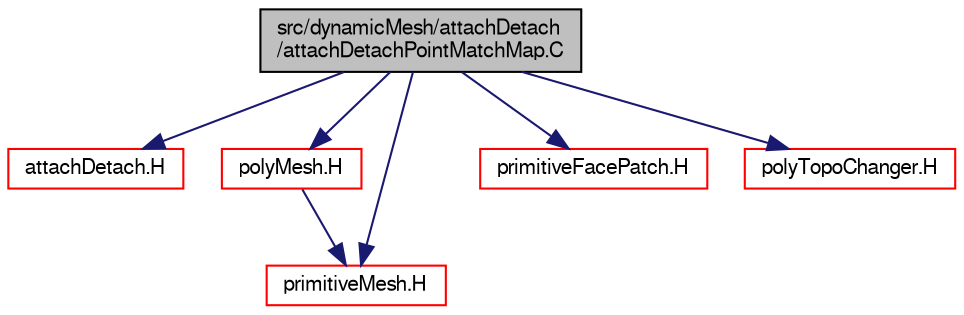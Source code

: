 digraph "src/dynamicMesh/attachDetach/attachDetachPointMatchMap.C"
{
  bgcolor="transparent";
  edge [fontname="FreeSans",fontsize="10",labelfontname="FreeSans",labelfontsize="10"];
  node [fontname="FreeSans",fontsize="10",shape=record];
  Node0 [label="src/dynamicMesh/attachDetach\l/attachDetachPointMatchMap.C",height=0.2,width=0.4,color="black", fillcolor="grey75", style="filled", fontcolor="black"];
  Node0 -> Node1 [color="midnightblue",fontsize="10",style="solid",fontname="FreeSans"];
  Node1 [label="attachDetach.H",height=0.2,width=0.4,color="red",URL="$a00368.html"];
  Node0 -> Node181 [color="midnightblue",fontsize="10",style="solid",fontname="FreeSans"];
  Node181 [label="polyMesh.H",height=0.2,width=0.4,color="red",URL="$a11630.html"];
  Node181 -> Node184 [color="midnightblue",fontsize="10",style="solid",fontname="FreeSans"];
  Node184 [label="primitiveMesh.H",height=0.2,width=0.4,color="red",URL="$a11882.html"];
  Node0 -> Node184 [color="midnightblue",fontsize="10",style="solid",fontname="FreeSans"];
  Node0 -> Node223 [color="midnightblue",fontsize="10",style="solid",fontname="FreeSans"];
  Node223 [label="primitiveFacePatch.H",height=0.2,width=0.4,color="red",URL="$a11996.html"];
  Node0 -> Node226 [color="midnightblue",fontsize="10",style="solid",fontname="FreeSans"];
  Node226 [label="polyTopoChanger.H",height=0.2,width=0.4,color="red",URL="$a00830.html"];
}
